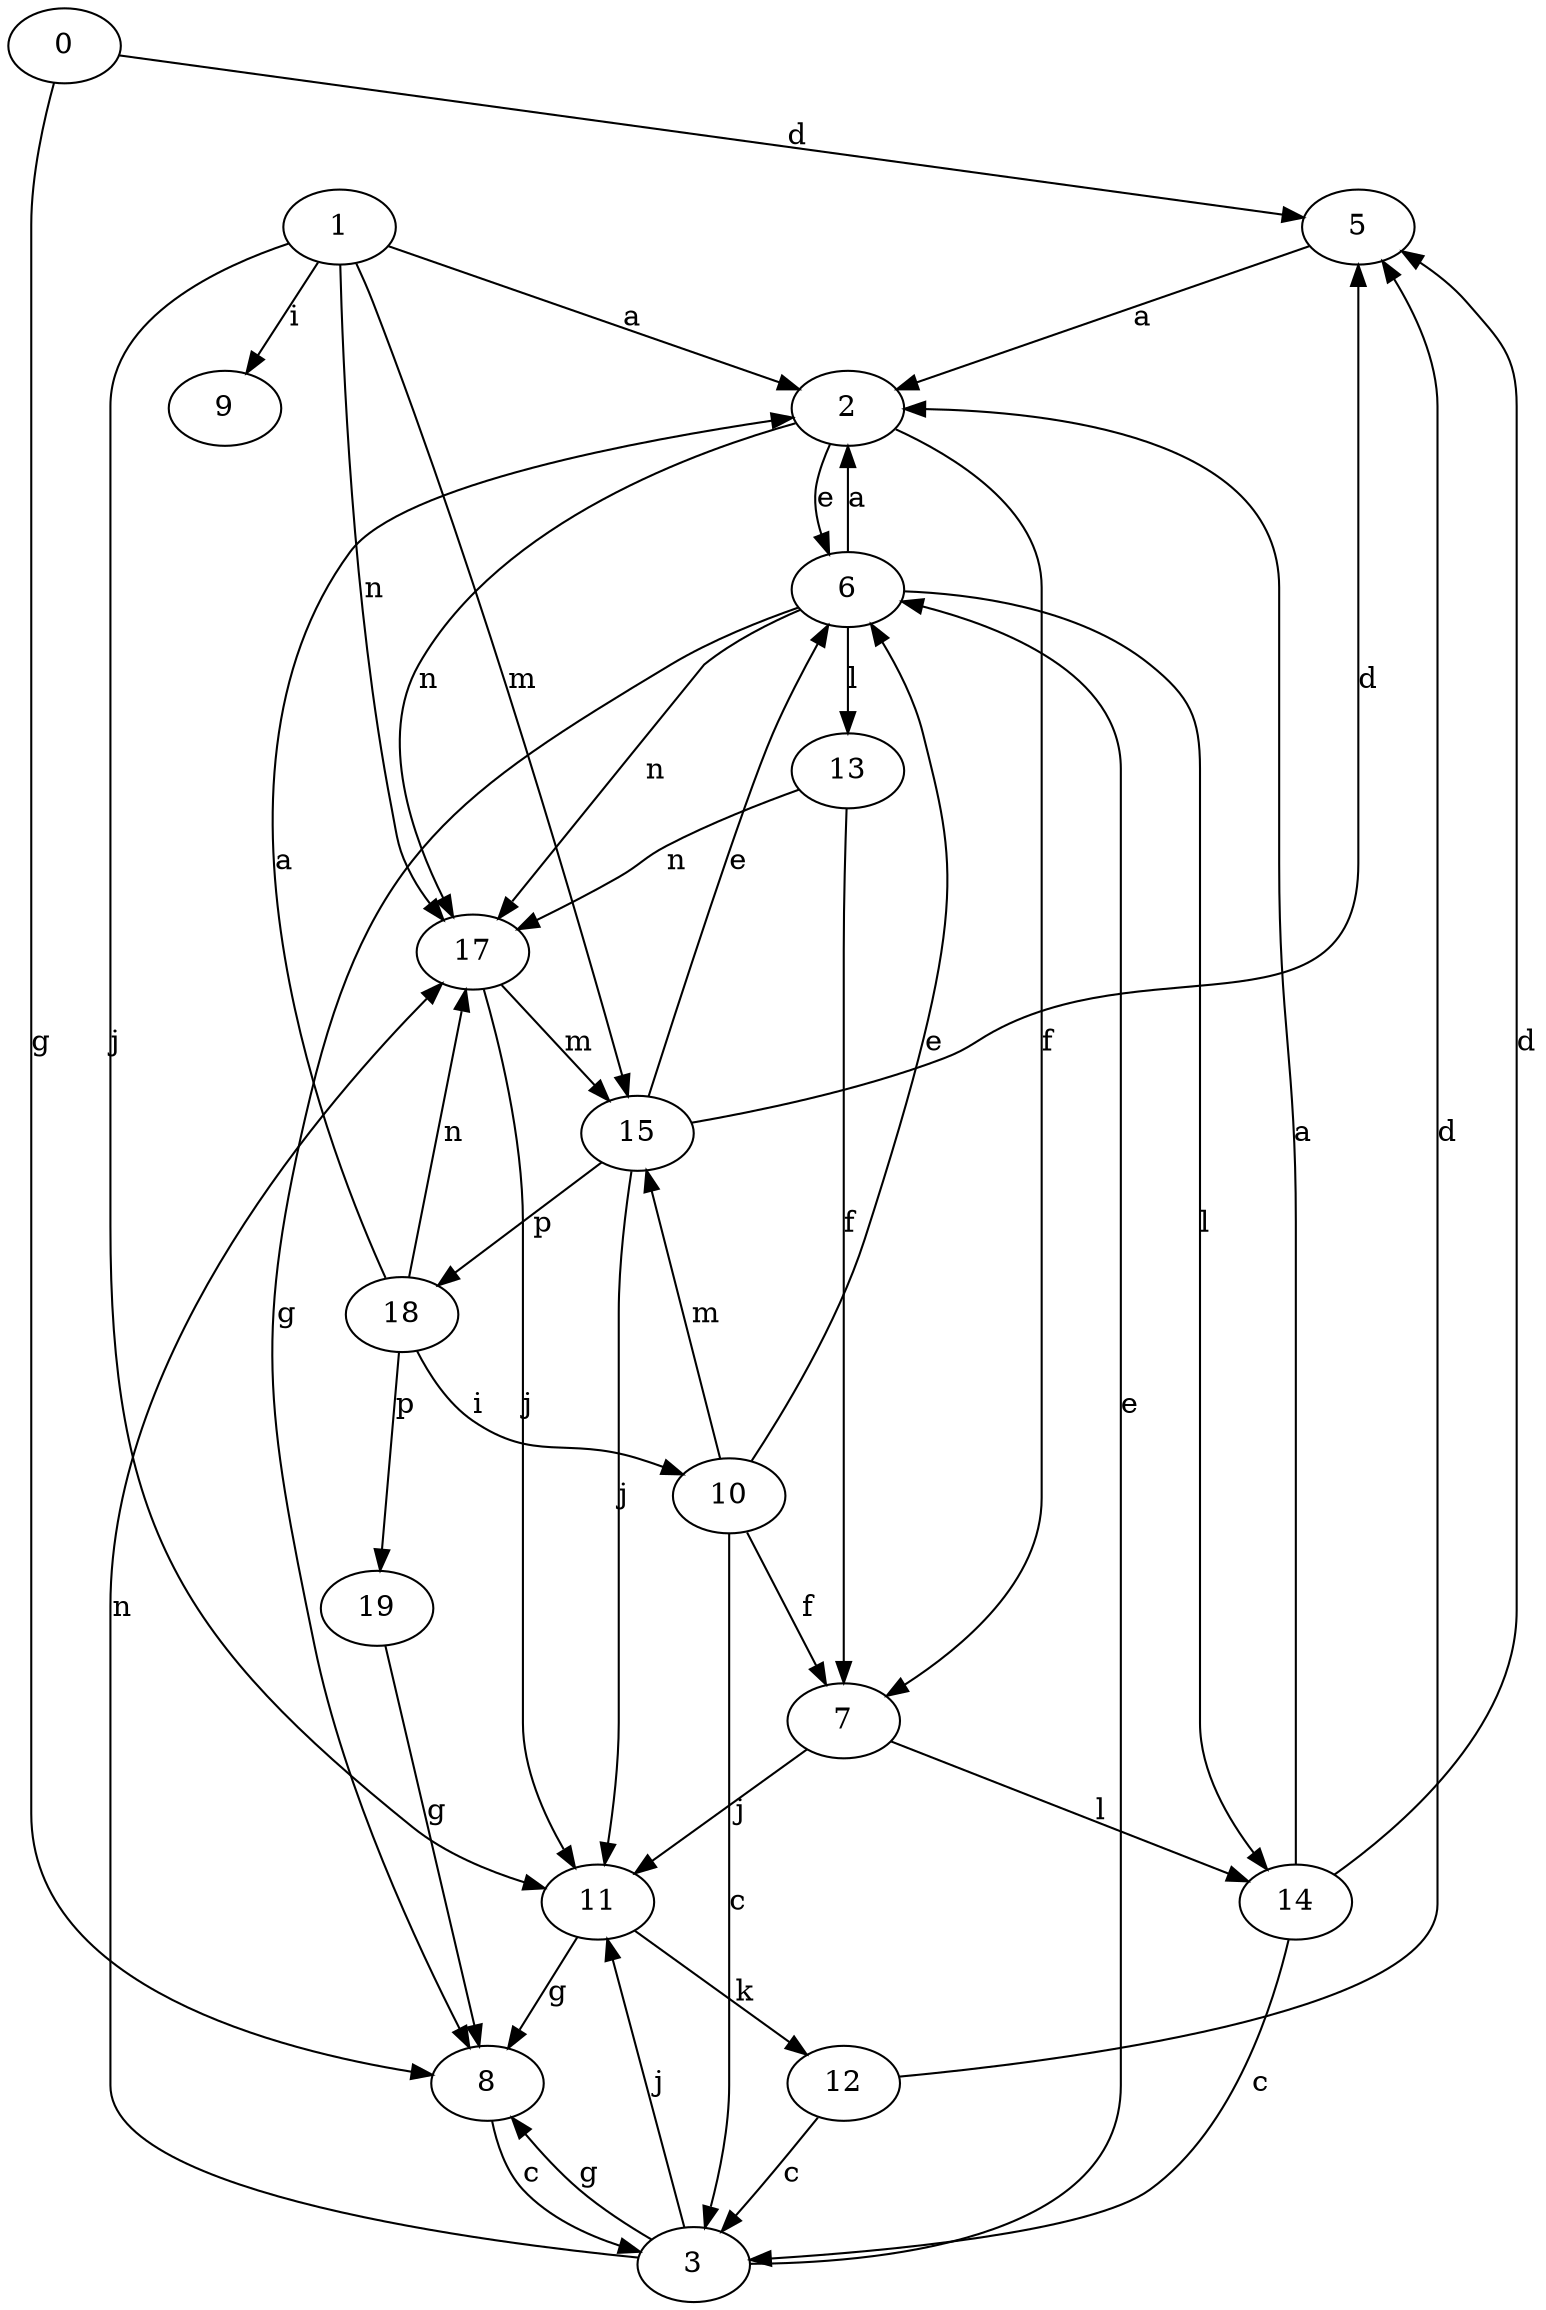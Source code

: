 strict digraph  {
0;
1;
2;
3;
5;
6;
7;
8;
9;
10;
11;
12;
13;
14;
15;
17;
18;
19;
0 -> 5  [label=d];
0 -> 8  [label=g];
1 -> 2  [label=a];
1 -> 9  [label=i];
1 -> 11  [label=j];
1 -> 15  [label=m];
1 -> 17  [label=n];
2 -> 6  [label=e];
2 -> 7  [label=f];
2 -> 17  [label=n];
3 -> 6  [label=e];
3 -> 8  [label=g];
3 -> 11  [label=j];
3 -> 17  [label=n];
5 -> 2  [label=a];
6 -> 2  [label=a];
6 -> 8  [label=g];
6 -> 13  [label=l];
6 -> 14  [label=l];
6 -> 17  [label=n];
7 -> 11  [label=j];
7 -> 14  [label=l];
8 -> 3  [label=c];
10 -> 3  [label=c];
10 -> 6  [label=e];
10 -> 7  [label=f];
10 -> 15  [label=m];
11 -> 8  [label=g];
11 -> 12  [label=k];
12 -> 3  [label=c];
12 -> 5  [label=d];
13 -> 7  [label=f];
13 -> 17  [label=n];
14 -> 2  [label=a];
14 -> 3  [label=c];
14 -> 5  [label=d];
15 -> 5  [label=d];
15 -> 6  [label=e];
15 -> 11  [label=j];
15 -> 18  [label=p];
17 -> 11  [label=j];
17 -> 15  [label=m];
18 -> 2  [label=a];
18 -> 10  [label=i];
18 -> 17  [label=n];
18 -> 19  [label=p];
19 -> 8  [label=g];
}
